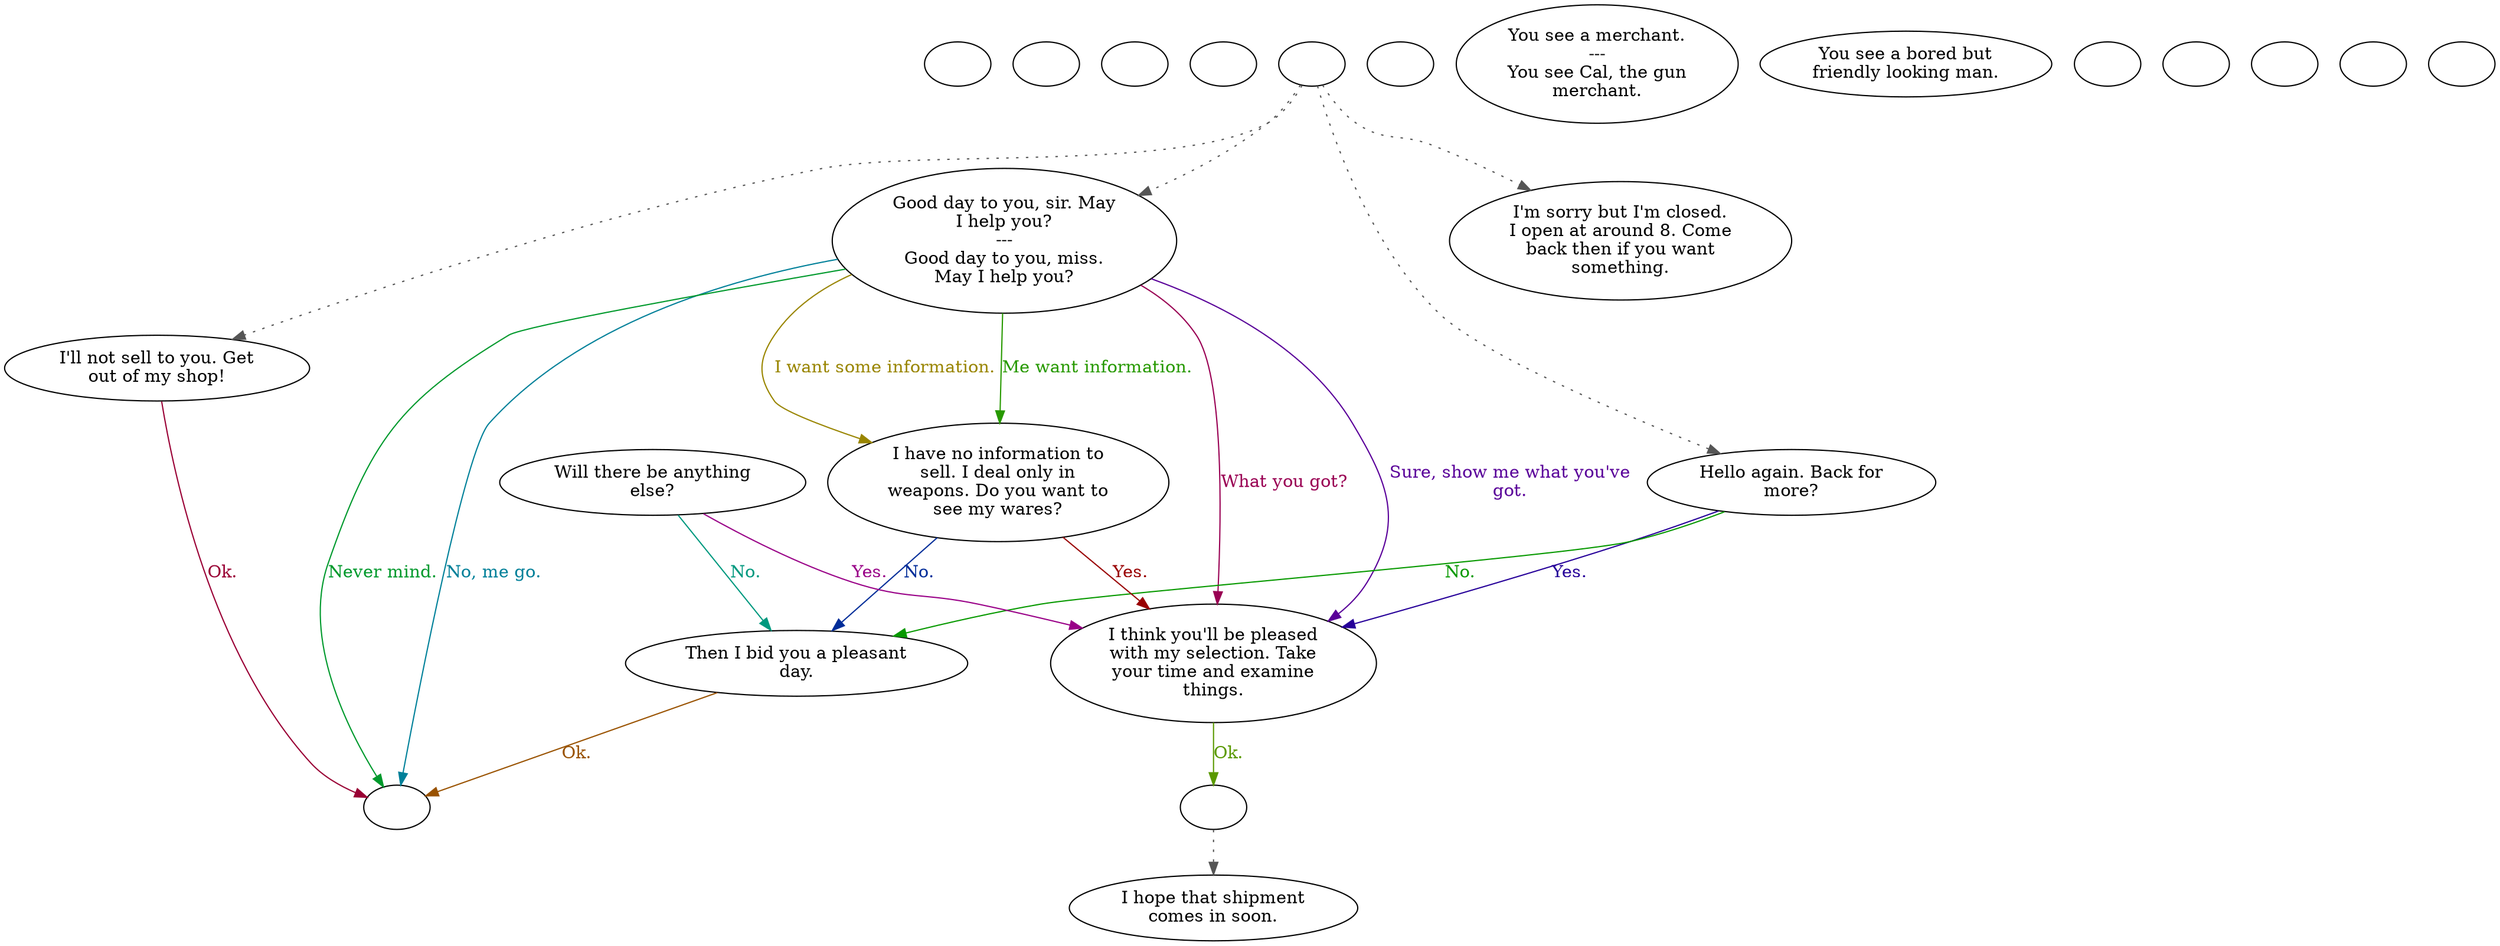 digraph fctnkgmr {
  "checkPartyMembersNearDoor" [style=filled       fillcolor="#FFFFFF"       color="#000000"]
  "checkPartyMembersNearDoor" [label=""]
  "start" [style=filled       fillcolor="#FFFFFF"       color="#000000"]
  "start" [label=""]
  "critter_p_proc" [style=filled       fillcolor="#FFFFFF"       color="#000000"]
  "critter_p_proc" [label=""]
  "pickup_p_proc" [style=filled       fillcolor="#FFFFFF"       color="#000000"]
  "pickup_p_proc" [label=""]
  "talk_p_proc" [style=filled       fillcolor="#FFFFFF"       color="#000000"]
  "talk_p_proc" -> "Node008" [style=dotted color="#555555"]
  "talk_p_proc" -> "Node007" [style=dotted color="#555555"]
  "talk_p_proc" -> "Node001" [style=dotted color="#555555"]
  "talk_p_proc" -> "Node006" [style=dotted color="#555555"]
  "talk_p_proc" [label=""]
  "destroy_p_proc" [style=filled       fillcolor="#FFFFFF"       color="#000000"]
  "destroy_p_proc" [label=""]
  "look_at_p_proc" [style=filled       fillcolor="#FFFFFF"       color="#000000"]
  "look_at_p_proc" [label="You see a merchant.\n---\nYou see Cal, the gun\nmerchant."]
  "description_p_proc" [style=filled       fillcolor="#FFFFFF"       color="#000000"]
  "description_p_proc" [label="You see a bored but\nfriendly looking man."]
  "use_skill_on_p_proc" [style=filled       fillcolor="#FFFFFF"       color="#000000"]
  "use_skill_on_p_proc" [label=""]
  "damage_p_proc" [style=filled       fillcolor="#FFFFFF"       color="#000000"]
  "damage_p_proc" [label=""]
  "map_enter_p_proc" [style=filled       fillcolor="#FFFFFF"       color="#000000"]
  "map_enter_p_proc" [label=""]
  "timed_event_p_proc" [style=filled       fillcolor="#FFFFFF"       color="#000000"]
  "timed_event_p_proc" [label=""]
  "Node998" [style=filled       fillcolor="#FFFFFF"       color="#000000"]
  "Node998" [label=""]
  "Node999" [style=filled       fillcolor="#FFFFFF"       color="#000000"]
  "Node999" [label=""]
  "Node001" [style=filled       fillcolor="#FFFFFF"       color="#000000"]
  "Node001" [label="Good day to you, sir. May\nI help you?\n---\nGood day to you, miss.\nMay I help you?"]
  "Node001" -> "Node002" [label="Me want information." color="#279900" fontcolor="#279900"]
  "Node001" -> "Node003" [label="What you got?" color="#990053" fontcolor="#990053"]
  "Node001" -> "Node999" [label="No, me go." color="#008099" fontcolor="#008099"]
  "Node001" -> "Node002" [label="I want some information." color="#998500" fontcolor="#998500"]
  "Node001" -> "Node003" [label="Sure, show me what you've\ngot." color="#590099" fontcolor="#590099"]
  "Node001" -> "Node999" [label="Never mind." color="#00992C" fontcolor="#00992C"]
  "Node002" [style=filled       fillcolor="#FFFFFF"       color="#000000"]
  "Node002" [label="I have no information to\nsell. I deal only in\nweapons. Do you want to\nsee my wares?"]
  "Node002" -> "Node003" [label="Yes." color="#990001" fontcolor="#990001"]
  "Node002" -> "Node005" [label="No." color="#002D99" fontcolor="#002D99"]
  "Node003" [style=filled       fillcolor="#FFFFFF"       color="#000000"]
  "Node003" [label="I think you'll be pleased\nwith my selection. Take\nyour time and examine\nthings."]
  "Node003" -> "NodeBarter" [label="Ok." color="#5A9900" fontcolor="#5A9900"]
  "Node004" [style=filled       fillcolor="#FFFFFF"       color="#000000"]
  "Node004" [label="Will there be anything\nelse?"]
  "Node004" -> "Node003" [label="Yes." color="#990087" fontcolor="#990087"]
  "Node004" -> "Node005" [label="No." color="#00997F" fontcolor="#00997F"]
  "Node005" [style=filled       fillcolor="#FFFFFF"       color="#000000"]
  "Node005" [label="Then I bid you a pleasant\nday."]
  "Node005" -> "Node999" [label="Ok." color="#995200" fontcolor="#995200"]
  "Node006" [style=filled       fillcolor="#FFFFFF"       color="#000000"]
  "Node006" [label="Hello again. Back for\nmore?"]
  "Node006" -> "Node003" [label="Yes." color="#260099" fontcolor="#260099"]
  "Node006" -> "Node005" [label="No." color="#079900" fontcolor="#079900"]
  "Node007" [style=filled       fillcolor="#FFFFFF"       color="#000000"]
  "Node007" [label="I'm sorry but I'm closed.\nI open at around 8. Come\nback then if you want\nsomething."]
  "Node008" [style=filled       fillcolor="#FFFFFF"       color="#000000"]
  "Node008" [label="I'll not sell to you. Get\nout of my shop!"]
  "Node008" -> "Node999" [label="Ok." color="#990034" fontcolor="#990034"]
  "Node004a" [style=filled       fillcolor="#FFFFFF"       color="#000000"]
  "Node004a" [label="I hope that shipment\ncomes in soon."]
  "NodeBarter" [style=filled       fillcolor="#FFFFFF"       color="#000000"]
  "NodeBarter" -> "Node004a" [style=dotted color="#555555"]
  "NodeBarter" [label=""]
}